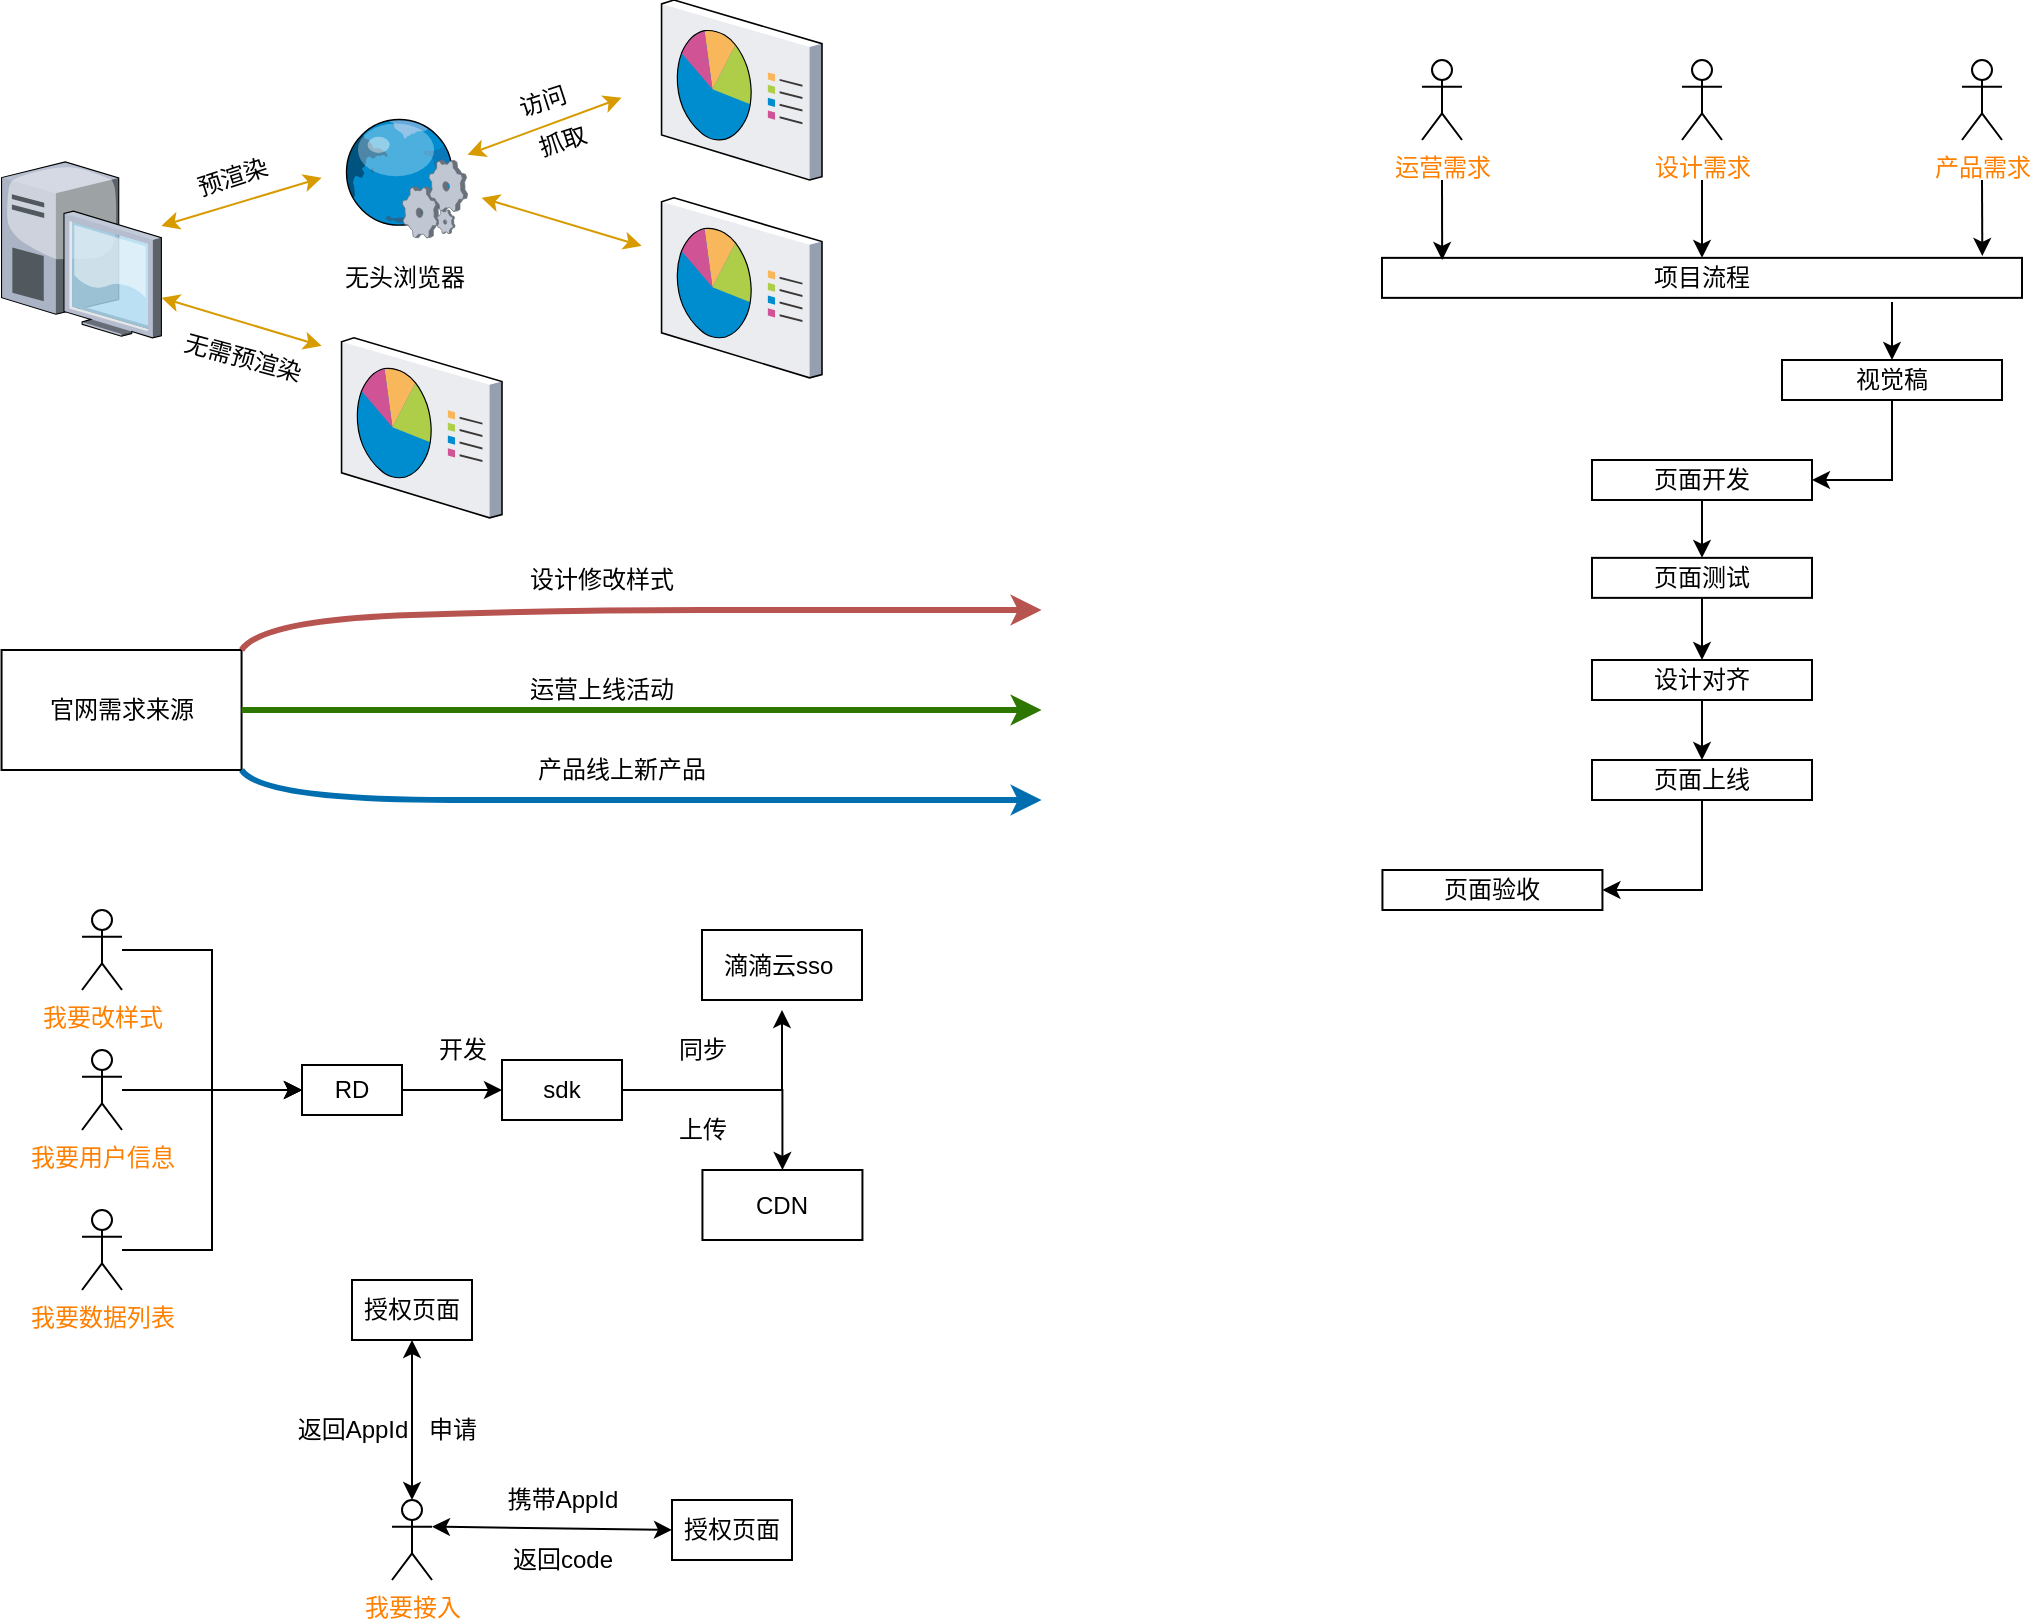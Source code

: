 <mxfile version="13.7.6" type="github">
  <diagram name="Page-1" id="822b0af5-4adb-64df-f703-e8dfc1f81529">
    <mxGraphModel dx="1139" dy="751" grid="1" gridSize="10" guides="1" tooltips="1" connect="1" arrows="1" fold="1" page="1" pageScale="1" pageWidth="1100" pageHeight="850" background="#ffffff" math="0" shadow="0">
      <root>
        <mxCell id="0" />
        <mxCell id="1" parent="0" />
        <mxCell id="F9hkiLEgJ20mcKecq2YQ-1" value="" style="verticalLabelPosition=bottom;aspect=fixed;html=1;verticalAlign=top;strokeColor=none;align=center;outlineConnect=0;shape=mxgraph.citrix.web_service;" vertex="1" parent="1">
          <mxGeometry x="179.78" y="68.93" width="63" height="60" as="geometry" />
        </mxCell>
        <mxCell id="F9hkiLEgJ20mcKecq2YQ-2" value="" style="verticalLabelPosition=bottom;aspect=fixed;html=1;verticalAlign=top;strokeColor=none;align=center;outlineConnect=0;shape=mxgraph.citrix.desktop;" vertex="1" parent="1">
          <mxGeometry x="9.78" y="90.93" width="79.92" height="88" as="geometry" />
        </mxCell>
        <mxCell id="F9hkiLEgJ20mcKecq2YQ-4" value="" style="verticalLabelPosition=bottom;aspect=fixed;html=1;verticalAlign=top;strokeColor=none;align=center;outlineConnect=0;shape=mxgraph.citrix.reporting;" vertex="1" parent="1">
          <mxGeometry x="339.78" y="10" width="80.22" height="90" as="geometry" />
        </mxCell>
        <mxCell id="F9hkiLEgJ20mcKecq2YQ-13" value="" style="verticalLabelPosition=bottom;aspect=fixed;html=1;verticalAlign=top;strokeColor=none;align=center;outlineConnect=0;shape=mxgraph.citrix.reporting;" vertex="1" parent="1">
          <mxGeometry x="339.78" y="108.93" width="80.22" height="90" as="geometry" />
        </mxCell>
        <mxCell id="F9hkiLEgJ20mcKecq2YQ-15" value="" style="verticalLabelPosition=bottom;aspect=fixed;html=1;verticalAlign=top;strokeColor=none;align=center;outlineConnect=0;shape=mxgraph.citrix.reporting;" vertex="1" parent="1">
          <mxGeometry x="179.78" y="178.93" width="80.22" height="90" as="geometry" />
        </mxCell>
        <mxCell id="F9hkiLEgJ20mcKecq2YQ-34" value="" style="endArrow=classic;startArrow=classic;html=1;fillColor=#ffe6cc;strokeColor=#d79b00;" edge="1" parent="1" source="F9hkiLEgJ20mcKecq2YQ-1">
          <mxGeometry width="50" height="50" relative="1" as="geometry">
            <mxPoint x="259.78" y="88.93" as="sourcePoint" />
            <mxPoint x="319.78" y="58.93" as="targetPoint" />
            <Array as="points" />
          </mxGeometry>
        </mxCell>
        <mxCell id="F9hkiLEgJ20mcKecq2YQ-35" value="" style="endArrow=classic;startArrow=classic;html=1;fillColor=#ffe6cc;strokeColor=#d79b00;" edge="1" parent="1">
          <mxGeometry width="50" height="50" relative="1" as="geometry">
            <mxPoint x="249.78" y="108.93" as="sourcePoint" />
            <mxPoint x="329.78" y="132.93" as="targetPoint" />
            <Array as="points" />
          </mxGeometry>
        </mxCell>
        <mxCell id="F9hkiLEgJ20mcKecq2YQ-37" value="" style="endArrow=classic;startArrow=classic;html=1;fillColor=#ffe6cc;strokeColor=#d79b00;" edge="1" parent="1">
          <mxGeometry width="50" height="50" relative="1" as="geometry">
            <mxPoint x="89.78" y="158.93" as="sourcePoint" />
            <mxPoint x="169.78" y="182.93" as="targetPoint" />
            <Array as="points" />
          </mxGeometry>
        </mxCell>
        <mxCell id="F9hkiLEgJ20mcKecq2YQ-38" value="" style="endArrow=classic;startArrow=classic;html=1;fillColor=#ffe6cc;strokeColor=#d79b00;" edge="1" parent="1" source="F9hkiLEgJ20mcKecq2YQ-2">
          <mxGeometry width="50" height="50" relative="1" as="geometry">
            <mxPoint x="99.78" y="168.93" as="sourcePoint" />
            <mxPoint x="169.78" y="98.93" as="targetPoint" />
            <Array as="points" />
          </mxGeometry>
        </mxCell>
        <mxCell id="F9hkiLEgJ20mcKecq2YQ-41" value="无头浏览器" style="text;html=1;align=center;verticalAlign=middle;resizable=0;points=[];autosize=1;" vertex="1" parent="1">
          <mxGeometry x="171.28" y="138.93" width="80" height="20" as="geometry" />
        </mxCell>
        <mxCell id="F9hkiLEgJ20mcKecq2YQ-43" value="预渲染" style="text;html=1;align=center;verticalAlign=middle;resizable=0;points=[];autosize=1;rotation=342;" vertex="1" parent="1">
          <mxGeometry x="99.78" y="88.93" width="50" height="20" as="geometry" />
        </mxCell>
        <mxCell id="F9hkiLEgJ20mcKecq2YQ-44" value="无需预渲染" style="text;html=1;align=center;verticalAlign=middle;resizable=0;points=[];autosize=1;rotation=15;" vertex="1" parent="1">
          <mxGeometry x="89.7" y="178.93" width="80" height="20" as="geometry" />
        </mxCell>
        <mxCell id="F9hkiLEgJ20mcKecq2YQ-45" value="访问" style="text;html=1;align=center;verticalAlign=middle;resizable=0;points=[];autosize=1;rotation=342;" vertex="1" parent="1">
          <mxGeometry x="260" y="50.93" width="40" height="20" as="geometry" />
        </mxCell>
        <mxCell id="F9hkiLEgJ20mcKecq2YQ-46" value="抓取" style="text;html=1;align=center;verticalAlign=middle;resizable=0;points=[];autosize=1;rotation=342;" vertex="1" parent="1">
          <mxGeometry x="269.78" y="70.93" width="40" height="20" as="geometry" />
        </mxCell>
        <mxCell id="F9hkiLEgJ20mcKecq2YQ-105" style="edgeStyle=orthogonalEdgeStyle;rounded=0;orthogonalLoop=1;jettySize=auto;html=1;entryX=0;entryY=0.5;entryDx=0;entryDy=0;" edge="1" parent="1" source="F9hkiLEgJ20mcKecq2YQ-66" target="F9hkiLEgJ20mcKecq2YQ-89">
          <mxGeometry relative="1" as="geometry">
            <Array as="points">
              <mxPoint x="60" y="558" />
            </Array>
          </mxGeometry>
        </mxCell>
        <mxCell id="F9hkiLEgJ20mcKecq2YQ-66" value="&lt;font color=&quot;#ff8000&quot;&gt;我要用户信息&lt;/font&gt;" style="shape=umlActor;verticalLabelPosition=bottom;verticalAlign=top;html=1;outlineConnect=0;" vertex="1" parent="1">
          <mxGeometry x="50" y="535" width="20" height="40" as="geometry" />
        </mxCell>
        <mxCell id="F9hkiLEgJ20mcKecq2YQ-103" style="edgeStyle=orthogonalEdgeStyle;rounded=0;orthogonalLoop=1;jettySize=auto;html=1;entryX=0;entryY=0.5;entryDx=0;entryDy=0;" edge="1" parent="1" source="F9hkiLEgJ20mcKecq2YQ-67" target="F9hkiLEgJ20mcKecq2YQ-89">
          <mxGeometry relative="1" as="geometry" />
        </mxCell>
        <mxCell id="F9hkiLEgJ20mcKecq2YQ-67" value="&lt;font color=&quot;#ff8000&quot;&gt;我要改样式&lt;/font&gt;" style="shape=umlActor;verticalLabelPosition=bottom;verticalAlign=top;html=1;outlineConnect=0;" vertex="1" parent="1">
          <mxGeometry x="50" y="465" width="20" height="40" as="geometry" />
        </mxCell>
        <mxCell id="F9hkiLEgJ20mcKecq2YQ-107" style="edgeStyle=orthogonalEdgeStyle;rounded=0;orthogonalLoop=1;jettySize=auto;html=1;entryX=0;entryY=0.5;entryDx=0;entryDy=0;" edge="1" parent="1" source="F9hkiLEgJ20mcKecq2YQ-73" target="F9hkiLEgJ20mcKecq2YQ-89">
          <mxGeometry relative="1" as="geometry" />
        </mxCell>
        <mxCell id="F9hkiLEgJ20mcKecq2YQ-73" value="&lt;font color=&quot;#ff8000&quot;&gt;我要数据列表&lt;/font&gt;" style="shape=umlActor;verticalLabelPosition=bottom;verticalAlign=top;html=1;outlineConnect=0;" vertex="1" parent="1">
          <mxGeometry x="50" y="615" width="20" height="40" as="geometry" />
        </mxCell>
        <mxCell id="F9hkiLEgJ20mcKecq2YQ-101" style="edgeStyle=orthogonalEdgeStyle;rounded=0;orthogonalLoop=1;jettySize=auto;html=1;exitX=1;exitY=0.5;exitDx=0;exitDy=0;" edge="1" parent="1" source="F9hkiLEgJ20mcKecq2YQ-83">
          <mxGeometry relative="1" as="geometry">
            <mxPoint x="400" y="515" as="targetPoint" />
            <Array as="points">
              <mxPoint x="400" y="555" />
            </Array>
          </mxGeometry>
        </mxCell>
        <mxCell id="F9hkiLEgJ20mcKecq2YQ-102" style="edgeStyle=orthogonalEdgeStyle;rounded=0;orthogonalLoop=1;jettySize=auto;html=1;entryX=0.5;entryY=0;entryDx=0;entryDy=0;" edge="1" parent="1" source="F9hkiLEgJ20mcKecq2YQ-83" target="F9hkiLEgJ20mcKecq2YQ-85">
          <mxGeometry relative="1" as="geometry" />
        </mxCell>
        <mxCell id="F9hkiLEgJ20mcKecq2YQ-83" value="sdk" style="rounded=0;whiteSpace=wrap;html=1;" vertex="1" parent="1">
          <mxGeometry x="260" y="540" width="60" height="30" as="geometry" />
        </mxCell>
        <mxCell id="F9hkiLEgJ20mcKecq2YQ-84" value="滴滴云sso&amp;nbsp;" style="rounded=0;whiteSpace=wrap;html=1;" vertex="1" parent="1">
          <mxGeometry x="360" y="475" width="80" height="35" as="geometry" />
        </mxCell>
        <mxCell id="F9hkiLEgJ20mcKecq2YQ-85" value="CDN" style="rounded=0;whiteSpace=wrap;html=1;" vertex="1" parent="1">
          <mxGeometry x="360.22" y="595" width="80" height="35" as="geometry" />
        </mxCell>
        <mxCell id="F9hkiLEgJ20mcKecq2YQ-98" style="edgeStyle=orthogonalEdgeStyle;rounded=0;orthogonalLoop=1;jettySize=auto;html=1;" edge="1" parent="1" source="F9hkiLEgJ20mcKecq2YQ-89" target="F9hkiLEgJ20mcKecq2YQ-83">
          <mxGeometry relative="1" as="geometry" />
        </mxCell>
        <mxCell id="F9hkiLEgJ20mcKecq2YQ-89" value="RD" style="rounded=0;whiteSpace=wrap;html=1;" vertex="1" parent="1">
          <mxGeometry x="160" y="542.5" width="50" height="25" as="geometry" />
        </mxCell>
        <mxCell id="F9hkiLEgJ20mcKecq2YQ-108" value="开发" style="text;html=1;align=center;verticalAlign=middle;resizable=0;points=[];autosize=1;" vertex="1" parent="1">
          <mxGeometry x="220" y="525" width="40" height="20" as="geometry" />
        </mxCell>
        <mxCell id="F9hkiLEgJ20mcKecq2YQ-110" value="同步" style="text;html=1;align=center;verticalAlign=middle;resizable=0;points=[];autosize=1;" vertex="1" parent="1">
          <mxGeometry x="340" y="525" width="40" height="20" as="geometry" />
        </mxCell>
        <mxCell id="F9hkiLEgJ20mcKecq2YQ-111" value="上传" style="text;html=1;align=center;verticalAlign=middle;resizable=0;points=[];autosize=1;" vertex="1" parent="1">
          <mxGeometry x="340" y="565" width="40" height="20" as="geometry" />
        </mxCell>
        <mxCell id="F9hkiLEgJ20mcKecq2YQ-114" value="&lt;font color=&quot;#ff8000&quot;&gt;我要接入&lt;/font&gt;" style="shape=umlActor;verticalLabelPosition=bottom;verticalAlign=top;html=1;outlineConnect=0;" vertex="1" parent="1">
          <mxGeometry x="205" y="760" width="20" height="40" as="geometry" />
        </mxCell>
        <mxCell id="F9hkiLEgJ20mcKecq2YQ-117" value="授权页面" style="rounded=0;whiteSpace=wrap;html=1;" vertex="1" parent="1">
          <mxGeometry x="345" y="760" width="60" height="30" as="geometry" />
        </mxCell>
        <mxCell id="F9hkiLEgJ20mcKecq2YQ-119" value="授权页面" style="rounded=0;whiteSpace=wrap;html=1;" vertex="1" parent="1">
          <mxGeometry x="185" y="650" width="60" height="30" as="geometry" />
        </mxCell>
        <mxCell id="F9hkiLEgJ20mcKecq2YQ-130" value="" style="endArrow=classic;startArrow=classic;html=1;entryX=0.5;entryY=1;entryDx=0;entryDy=0;exitX=0.5;exitY=0;exitDx=0;exitDy=0;exitPerimeter=0;" edge="1" parent="1" source="F9hkiLEgJ20mcKecq2YQ-114" target="F9hkiLEgJ20mcKecq2YQ-119">
          <mxGeometry width="50" height="50" relative="1" as="geometry">
            <mxPoint x="185" y="760" as="sourcePoint" />
            <mxPoint x="235" y="710" as="targetPoint" />
          </mxGeometry>
        </mxCell>
        <mxCell id="F9hkiLEgJ20mcKecq2YQ-131" value="申请" style="text;html=1;align=center;verticalAlign=middle;resizable=0;points=[];autosize=1;" vertex="1" parent="1">
          <mxGeometry x="215" y="715" width="40" height="20" as="geometry" />
        </mxCell>
        <mxCell id="F9hkiLEgJ20mcKecq2YQ-133" value="返回AppId" style="text;html=1;align=center;verticalAlign=middle;resizable=0;points=[];autosize=1;" vertex="1" parent="1">
          <mxGeometry x="150" y="715" width="70" height="20" as="geometry" />
        </mxCell>
        <mxCell id="F9hkiLEgJ20mcKecq2YQ-134" value="" style="endArrow=classic;startArrow=classic;html=1;entryX=0;entryY=0.5;entryDx=0;entryDy=0;exitX=1;exitY=0.333;exitDx=0;exitDy=0;exitPerimeter=0;" edge="1" parent="1" source="F9hkiLEgJ20mcKecq2YQ-114" target="F9hkiLEgJ20mcKecq2YQ-117">
          <mxGeometry width="50" height="50" relative="1" as="geometry">
            <mxPoint x="235" y="810" as="sourcePoint" />
            <mxPoint x="285" y="760" as="targetPoint" />
          </mxGeometry>
        </mxCell>
        <mxCell id="F9hkiLEgJ20mcKecq2YQ-135" value="携带AppId" style="text;html=1;align=center;verticalAlign=middle;resizable=0;points=[];autosize=1;" vertex="1" parent="1">
          <mxGeometry x="255" y="750" width="70" height="20" as="geometry" />
        </mxCell>
        <mxCell id="F9hkiLEgJ20mcKecq2YQ-136" value="返回code" style="text;html=1;align=center;verticalAlign=middle;resizable=0;points=[];autosize=1;" vertex="1" parent="1">
          <mxGeometry x="255" y="780" width="70" height="20" as="geometry" />
        </mxCell>
        <mxCell id="F9hkiLEgJ20mcKecq2YQ-139" value="&lt;font color=&quot;#ff8000&quot;&gt;运营需求&lt;/font&gt;" style="shape=umlActor;verticalLabelPosition=bottom;verticalAlign=top;html=1;outlineConnect=0;" vertex="1" parent="1">
          <mxGeometry x="720" y="40" width="20" height="40" as="geometry" />
        </mxCell>
        <mxCell id="F9hkiLEgJ20mcKecq2YQ-140" value="&lt;font color=&quot;#ff8000&quot;&gt;产品需求&lt;/font&gt;" style="shape=umlActor;verticalLabelPosition=bottom;verticalAlign=top;html=1;outlineConnect=0;" vertex="1" parent="1">
          <mxGeometry x="990" y="40" width="20" height="40" as="geometry" />
        </mxCell>
        <mxCell id="F9hkiLEgJ20mcKecq2YQ-141" value="&lt;font color=&quot;#ff8000&quot;&gt;设计需求&lt;/font&gt;" style="shape=umlActor;verticalLabelPosition=bottom;verticalAlign=top;html=1;outlineConnect=0;" vertex="1" parent="1">
          <mxGeometry x="850" y="40" width="20" height="40" as="geometry" />
        </mxCell>
        <mxCell id="F9hkiLEgJ20mcKecq2YQ-150" value="项目流程" style="rounded=0;whiteSpace=wrap;html=1;" vertex="1" parent="1">
          <mxGeometry x="700" y="138.93" width="320" height="20" as="geometry" />
        </mxCell>
        <mxCell id="F9hkiLEgJ20mcKecq2YQ-177" style="edgeStyle=orthogonalEdgeStyle;rounded=0;orthogonalLoop=1;jettySize=auto;html=1;entryX=1;entryY=0.5;entryDx=0;entryDy=0;" edge="1" parent="1" source="F9hkiLEgJ20mcKecq2YQ-152" target="F9hkiLEgJ20mcKecq2YQ-153">
          <mxGeometry relative="1" as="geometry" />
        </mxCell>
        <mxCell id="F9hkiLEgJ20mcKecq2YQ-152" value="视觉稿" style="rounded=0;whiteSpace=wrap;html=1;" vertex="1" parent="1">
          <mxGeometry x="900" y="190" width="110" height="20" as="geometry" />
        </mxCell>
        <mxCell id="F9hkiLEgJ20mcKecq2YQ-178" style="edgeStyle=orthogonalEdgeStyle;rounded=0;orthogonalLoop=1;jettySize=auto;html=1;entryX=0.5;entryY=0;entryDx=0;entryDy=0;" edge="1" parent="1" source="F9hkiLEgJ20mcKecq2YQ-153" target="F9hkiLEgJ20mcKecq2YQ-154">
          <mxGeometry relative="1" as="geometry" />
        </mxCell>
        <mxCell id="F9hkiLEgJ20mcKecq2YQ-153" value="页面开发" style="rounded=0;whiteSpace=wrap;html=1;" vertex="1" parent="1">
          <mxGeometry x="805" y="240" width="110" height="20" as="geometry" />
        </mxCell>
        <mxCell id="F9hkiLEgJ20mcKecq2YQ-179" style="edgeStyle=orthogonalEdgeStyle;rounded=0;orthogonalLoop=1;jettySize=auto;html=1;entryX=0.5;entryY=0;entryDx=0;entryDy=0;" edge="1" parent="1" source="F9hkiLEgJ20mcKecq2YQ-154" target="F9hkiLEgJ20mcKecq2YQ-155">
          <mxGeometry relative="1" as="geometry" />
        </mxCell>
        <mxCell id="F9hkiLEgJ20mcKecq2YQ-154" value="页面测试" style="rounded=0;whiteSpace=wrap;html=1;" vertex="1" parent="1">
          <mxGeometry x="805" y="288.93" width="110" height="20" as="geometry" />
        </mxCell>
        <mxCell id="F9hkiLEgJ20mcKecq2YQ-180" style="edgeStyle=orthogonalEdgeStyle;rounded=0;orthogonalLoop=1;jettySize=auto;html=1;entryX=0.5;entryY=0;entryDx=0;entryDy=0;" edge="1" parent="1" source="F9hkiLEgJ20mcKecq2YQ-155" target="F9hkiLEgJ20mcKecq2YQ-156">
          <mxGeometry relative="1" as="geometry" />
        </mxCell>
        <mxCell id="F9hkiLEgJ20mcKecq2YQ-155" value="设计对齐" style="rounded=0;whiteSpace=wrap;html=1;" vertex="1" parent="1">
          <mxGeometry x="805" y="340" width="110" height="20" as="geometry" />
        </mxCell>
        <mxCell id="F9hkiLEgJ20mcKecq2YQ-182" style="edgeStyle=orthogonalEdgeStyle;rounded=0;orthogonalLoop=1;jettySize=auto;html=1;entryX=1;entryY=0.5;entryDx=0;entryDy=0;" edge="1" parent="1" source="F9hkiLEgJ20mcKecq2YQ-156" target="F9hkiLEgJ20mcKecq2YQ-157">
          <mxGeometry relative="1" as="geometry" />
        </mxCell>
        <mxCell id="F9hkiLEgJ20mcKecq2YQ-156" value="页面上线" style="rounded=0;whiteSpace=wrap;html=1;" vertex="1" parent="1">
          <mxGeometry x="805" y="390" width="110" height="20" as="geometry" />
        </mxCell>
        <mxCell id="F9hkiLEgJ20mcKecq2YQ-157" value="页面验收" style="rounded=0;whiteSpace=wrap;html=1;" vertex="1" parent="1">
          <mxGeometry x="700.22" y="445" width="110" height="20" as="geometry" />
        </mxCell>
        <mxCell id="F9hkiLEgJ20mcKecq2YQ-172" value="" style="endArrow=classic;html=1;entryX=0.094;entryY=0.053;entryDx=0;entryDy=0;entryPerimeter=0;" edge="1" parent="1" target="F9hkiLEgJ20mcKecq2YQ-150">
          <mxGeometry width="50" height="50" relative="1" as="geometry">
            <mxPoint x="730" y="100" as="sourcePoint" />
            <mxPoint x="770" y="100" as="targetPoint" />
          </mxGeometry>
        </mxCell>
        <mxCell id="F9hkiLEgJ20mcKecq2YQ-173" value="" style="endArrow=classic;html=1;entryX=0.5;entryY=0;entryDx=0;entryDy=0;" edge="1" parent="1" target="F9hkiLEgJ20mcKecq2YQ-150">
          <mxGeometry width="50" height="50" relative="1" as="geometry">
            <mxPoint x="860" y="100" as="sourcePoint" />
            <mxPoint x="740.08" y="149.99" as="targetPoint" />
          </mxGeometry>
        </mxCell>
        <mxCell id="F9hkiLEgJ20mcKecq2YQ-174" value="" style="endArrow=classic;html=1;entryX=0.938;entryY=-0.047;entryDx=0;entryDy=0;entryPerimeter=0;" edge="1" parent="1" target="F9hkiLEgJ20mcKecq2YQ-150">
          <mxGeometry width="50" height="50" relative="1" as="geometry">
            <mxPoint x="1000" y="100" as="sourcePoint" />
            <mxPoint x="870" y="148.93" as="targetPoint" />
          </mxGeometry>
        </mxCell>
        <mxCell id="F9hkiLEgJ20mcKecq2YQ-175" value="" style="endArrow=classic;html=1;entryX=0.5;entryY=0;entryDx=0;entryDy=0;" edge="1" parent="1" target="F9hkiLEgJ20mcKecq2YQ-152">
          <mxGeometry width="50" height="50" relative="1" as="geometry">
            <mxPoint x="955" y="161" as="sourcePoint" />
            <mxPoint x="880" y="158.93" as="targetPoint" />
          </mxGeometry>
        </mxCell>
        <mxCell id="F9hkiLEgJ20mcKecq2YQ-183" value="官网需求来源" style="rounded=0;whiteSpace=wrap;html=1;" vertex="1" parent="1">
          <mxGeometry x="9.78" y="335" width="120" height="60" as="geometry" />
        </mxCell>
        <mxCell id="F9hkiLEgJ20mcKecq2YQ-185" value="" style="curved=1;endArrow=classic;html=1;exitX=1;exitY=0;exitDx=0;exitDy=0;strokeWidth=3;fillColor=#f8cecc;strokeColor=#b85450;" edge="1" parent="1" source="F9hkiLEgJ20mcKecq2YQ-183">
          <mxGeometry width="50" height="50" relative="1" as="geometry">
            <mxPoint x="129.78" y="335" as="sourcePoint" />
            <mxPoint x="529.78" y="315" as="targetPoint" />
            <Array as="points">
              <mxPoint x="139.78" y="320" />
              <mxPoint x="289.78" y="315" />
              <mxPoint x="429.78" y="315" />
            </Array>
          </mxGeometry>
        </mxCell>
        <mxCell id="F9hkiLEgJ20mcKecq2YQ-186" value="" style="curved=1;endArrow=classic;html=1;exitX=1;exitY=0.5;exitDx=0;exitDy=0;strokeWidth=3;fillColor=#60a917;strokeColor=#2D7600;" edge="1" parent="1" source="F9hkiLEgJ20mcKecq2YQ-183">
          <mxGeometry width="50" height="50" relative="1" as="geometry">
            <mxPoint x="139.78" y="345" as="sourcePoint" />
            <mxPoint x="529.78" y="365" as="targetPoint" />
            <Array as="points">
              <mxPoint x="189.78" y="365" />
              <mxPoint x="329.78" y="365" />
            </Array>
          </mxGeometry>
        </mxCell>
        <mxCell id="F9hkiLEgJ20mcKecq2YQ-187" value="" style="curved=1;endArrow=classic;html=1;exitX=1;exitY=1;exitDx=0;exitDy=0;strokeWidth=3;fillColor=#1ba1e2;strokeColor=#006EAF;" edge="1" parent="1" source="F9hkiLEgJ20mcKecq2YQ-183">
          <mxGeometry width="50" height="50" relative="1" as="geometry">
            <mxPoint x="119.78" y="395" as="sourcePoint" />
            <mxPoint x="529.78" y="410" as="targetPoint" />
            <Array as="points">
              <mxPoint x="139.78" y="410" />
              <mxPoint x="329.78" y="410" />
            </Array>
          </mxGeometry>
        </mxCell>
        <mxCell id="F9hkiLEgJ20mcKecq2YQ-188" value="设计修改样式" style="text;html=1;strokeColor=none;fillColor=none;align=center;verticalAlign=middle;whiteSpace=wrap;rounded=0;" vertex="1" parent="1">
          <mxGeometry x="259.78" y="290" width="100" height="20" as="geometry" />
        </mxCell>
        <mxCell id="F9hkiLEgJ20mcKecq2YQ-189" value="运营上线活动" style="text;html=1;strokeColor=none;fillColor=none;align=center;verticalAlign=middle;whiteSpace=wrap;rounded=0;" vertex="1" parent="1">
          <mxGeometry x="259.78" y="345" width="100" height="20" as="geometry" />
        </mxCell>
        <mxCell id="F9hkiLEgJ20mcKecq2YQ-190" value="产品线上新产品" style="text;html=1;strokeColor=none;fillColor=none;align=center;verticalAlign=middle;whiteSpace=wrap;rounded=0;" vertex="1" parent="1">
          <mxGeometry x="269.78" y="385" width="100" height="20" as="geometry" />
        </mxCell>
      </root>
    </mxGraphModel>
  </diagram>
</mxfile>
